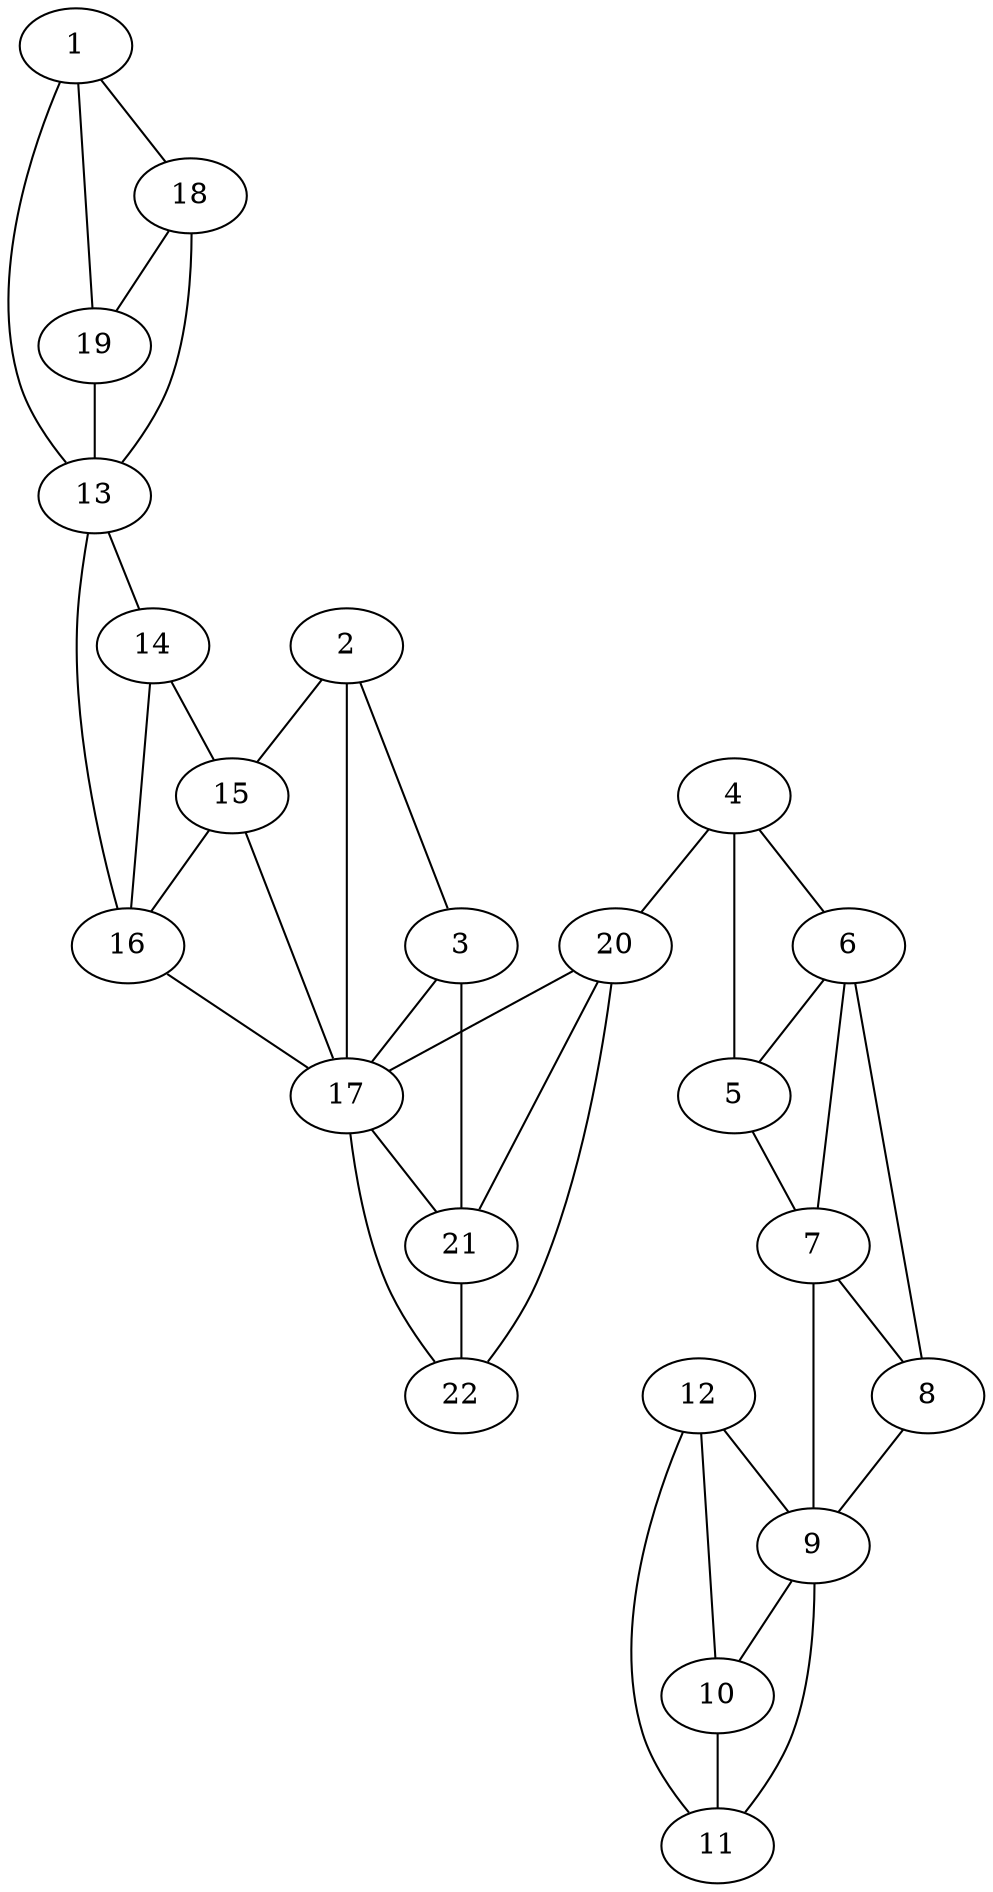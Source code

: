 graph pdb1ihg {
	1	 [aaLength=14,
		sequence=VPKTAENFRALCTG,
		type=0];
	19	 [aaLength=8,
		sequence=RVFFDVDI,
		type=1];
	1 -- 19	 [distance0="57.39974",
		frequency=1,
		type0=2];
	13	 [aaLength=5,
		sequence=FHRII,
		type=1];
	1 -- 13	 [distance0="61.17786",
		frequency=1,
		type0=3];
	18	 [aaLength=10,
		sequence=ERVGRIVLEL,
		type=1];
	1 -- 18	 [distance0="53.98824",
		frequency=1,
		type0=1];
	2	 [aaLength=5,
		sequence=TPHLD,
		type=0];
	3	 [aaLength=10,
		sequence=GMGVAKILEN,
		type=0];
	2 -- 3	 [distance0="20.87366",
		frequency=1,
		type0=1];
	15	 [aaLength=4,
		sequence=FFIT,
		type=1];
	2 -- 15	 [distance0="31.84086",
		frequency=1,
		type0=2];
	17	 [aaLength=7,
		sequence=VFGQVIK,
		type=1];
	2 -- 17	 [distance0="32.33945",
		distance1="4.0",
		frequency=2,
		type0=3,
		type1=4];
	3 -- 17	 [distance0="44.45217",
		frequency=1,
		type0=2];
	21	 [aaLength=2,
		sequence=VK,
		type=1];
	3 -- 21	 [distance0="45.50819",
		distance1="2.0",
		frequency=2,
		type0=3,
		type1=4];
	4	 [aaLength=5,
		sequence=FPEDA,
		type=0];
	5	 [aaLength=22,
		sequence=DVDKILLISEDLKNIGNTFFKS,
		type=0];
	4 -- 5	 [distance0="13.68405",
		distance1="5.0",
		frequency=2,
		type0=1,
		type1=4];
	6	 [aaLength=23,
		sequence=NWEMAIKKYTKVLRYVEGSRAAA,
		type=0];
	4 -- 6	 [distance0="33.67057",
		frequency=1,
		type0=2];
	20	 [aaLength=9,
		sequence=CVIAECGEL,
		type=1];
	4 -- 20	 [distance0="48.72843",
		frequency=1,
		type0=3];
	7	 [aaLength=6,
		sequence=EDADGA,
		type=0];
	5 -- 7	 [distance0="51.15182",
		frequency=1,
		type0=3];
	6 -- 5	 [distance0="24.44943",
		frequency=1,
		type0=1];
	6 -- 7	 [distance0="29.42793",
		distance1="0.0",
		frequency=2,
		type0=2,
		type1=5];
	8	 [aaLength=19,
		sequence=LQPVALSCVLNIGACKLKM,
		type=0];
	6 -- 8	 [distance0="31.20832",
		frequency=1,
		type0=3];
	7 -- 8	 [distance0="23.54095",
		distance1="1.0",
		frequency=2,
		type0=1,
		type1=4];
	9	 [aaLength=14,
		sequence=DWQGAVDSCLEALE,
		type=0];
	7 -- 9	 [distance0="37.72117",
		frequency=1,
		type0=3];
	8 -- 9	 [distance0="21.89472",
		distance1="1.0",
		frequency=2,
		type0=1,
		type1=4];
	10	 [aaLength=15,
		sequence=NTKALYRRAQGWQGL,
		type=0];
	9 -- 10	 [distance0="18.1856",
		distance1="4.0",
		frequency=2,
		type0=1,
		type1=4];
	11	 [aaLength=16,
		sequence=EYDQALADLKKAQEIA,
		type=0];
	9 -- 11	 [distance0="34.4844",
		frequency=1,
		type0=3];
	10 -- 11	 [distance0="16.94389",
		distance1="1.0",
		frequency=2,
		type0=1,
		type1=4];
	12	 [aaLength=24,
		sequence=DKAIQAELLKVKQKIKAQKDKEKA,
		type=0];
	12 -- 10	 [distance0="36.20684",
		frequency=1,
		type0=2];
	12 -- 9	 [distance0="54.03649",
		frequency=1,
		type0=3];
	12 -- 11	 [distance0="21.32491",
		frequency=1,
		type0=1];
	14	 [aaLength=4,
		sequence=MIQG,
		type=1];
	13 -- 14	 [distance0="8.0",
		distance1="3.0",
		frequency=2,
		type0=1,
		type1=4];
	16	 [aaLength=4,
		sequence=LLSM,
		type=1];
	13 -- 16	 [distance0="44.0",
		frequency=1,
		type0=2];
	14 -- 15	 [distance0="51.0",
		frequency=1,
		type0=3];
	14 -- 16	 [distance0="36.0",
		distance1="32.0",
		frequency=2,
		type0=2,
		type1=4];
	15 -- 16	 [distance0="15.0",
		frequency=1,
		type0=1];
	16 -- 17	 [distance0="31.0",
		frequency=1,
		type0=2];
	22	 [aaLength=2,
		sequence=KP,
		type=1];
	17 -- 22	 [distance0="23.0",
		frequency=1,
		type0=3];
	17 -- 15	 [distance0="16.0",
		frequency=1,
		type0=1];
	17 -- 21	 [distance0="19.0",
		frequency=1,
		type0=2];
	18 -- 19	 [distance0="10.0",
		frequency=1,
		type0=1];
	18 -- 13	 [distance0="46.0",
		distance1="36.0",
		frequency=2,
		type0=2,
		type1=4];
	19 -- 13	 [distance0="56.0",
		frequency=1,
		type0=2];
	20 -- 22	 [distance0="5.0",
		frequency=1,
		type0=1];
	20 -- 17	 [distance0="28.0",
		frequency=1,
		type0=3];
	20 -- 21	 [distance0="9.0",
		frequency=1,
		type0=2];
	21 -- 22	 [distance0="4.0",
		distance1="2.0",
		frequency=2,
		type0=1,
		type1=4];
}
